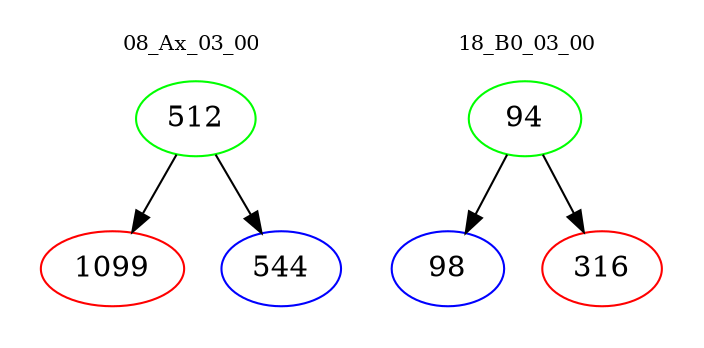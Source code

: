 digraph{
subgraph cluster_0 {
color = white
label = "08_Ax_03_00";
fontsize=10;
T0_512 [label="512", color="green"]
T0_512 -> T0_1099 [color="black"]
T0_1099 [label="1099", color="red"]
T0_512 -> T0_544 [color="black"]
T0_544 [label="544", color="blue"]
}
subgraph cluster_1 {
color = white
label = "18_B0_03_00";
fontsize=10;
T1_94 [label="94", color="green"]
T1_94 -> T1_98 [color="black"]
T1_98 [label="98", color="blue"]
T1_94 -> T1_316 [color="black"]
T1_316 [label="316", color="red"]
}
}
